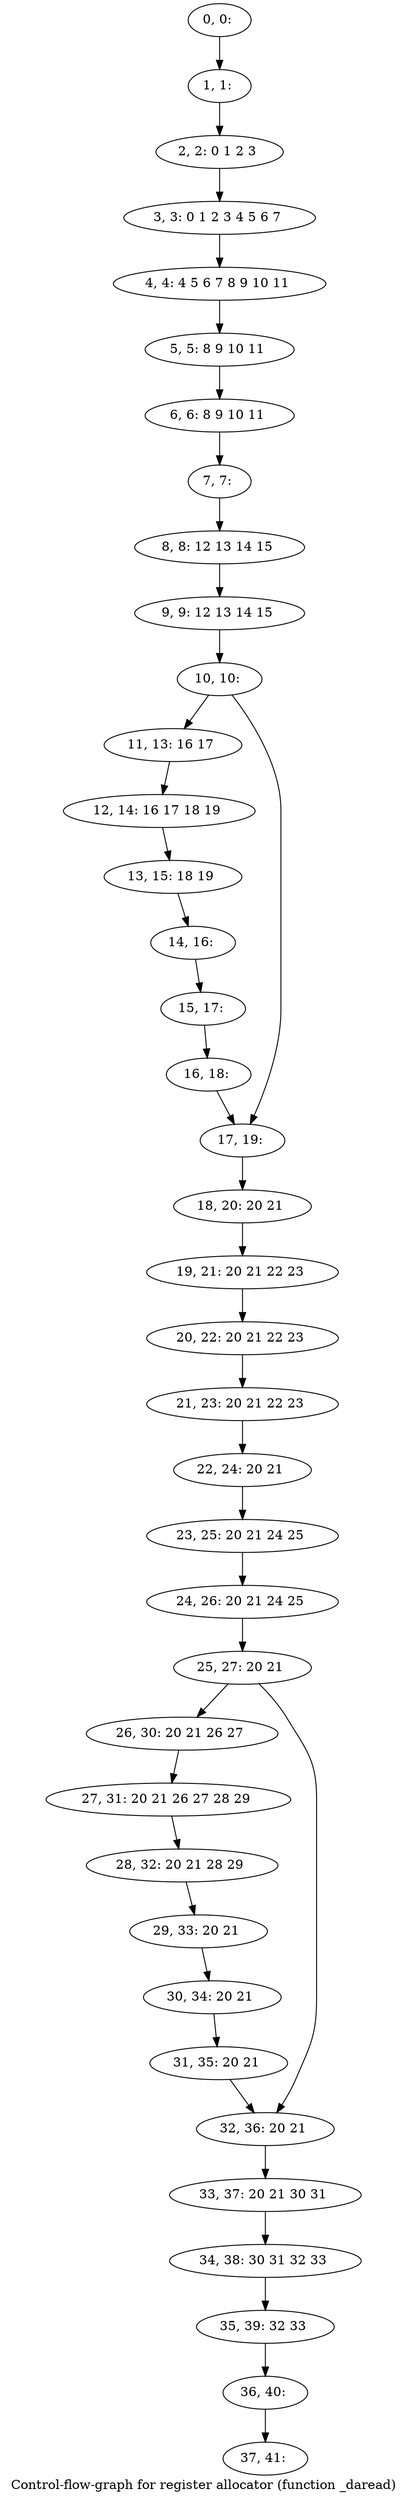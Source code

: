 digraph G {
graph [label="Control-flow-graph for register allocator (function _daread)"]
0[label="0, 0: "];
1[label="1, 1: "];
2[label="2, 2: 0 1 2 3 "];
3[label="3, 3: 0 1 2 3 4 5 6 7 "];
4[label="4, 4: 4 5 6 7 8 9 10 11 "];
5[label="5, 5: 8 9 10 11 "];
6[label="6, 6: 8 9 10 11 "];
7[label="7, 7: "];
8[label="8, 8: 12 13 14 15 "];
9[label="9, 9: 12 13 14 15 "];
10[label="10, 10: "];
11[label="11, 13: 16 17 "];
12[label="12, 14: 16 17 18 19 "];
13[label="13, 15: 18 19 "];
14[label="14, 16: "];
15[label="15, 17: "];
16[label="16, 18: "];
17[label="17, 19: "];
18[label="18, 20: 20 21 "];
19[label="19, 21: 20 21 22 23 "];
20[label="20, 22: 20 21 22 23 "];
21[label="21, 23: 20 21 22 23 "];
22[label="22, 24: 20 21 "];
23[label="23, 25: 20 21 24 25 "];
24[label="24, 26: 20 21 24 25 "];
25[label="25, 27: 20 21 "];
26[label="26, 30: 20 21 26 27 "];
27[label="27, 31: 20 21 26 27 28 29 "];
28[label="28, 32: 20 21 28 29 "];
29[label="29, 33: 20 21 "];
30[label="30, 34: 20 21 "];
31[label="31, 35: 20 21 "];
32[label="32, 36: 20 21 "];
33[label="33, 37: 20 21 30 31 "];
34[label="34, 38: 30 31 32 33 "];
35[label="35, 39: 32 33 "];
36[label="36, 40: "];
37[label="37, 41: "];
0->1 ;
1->2 ;
2->3 ;
3->4 ;
4->5 ;
5->6 ;
6->7 ;
7->8 ;
8->9 ;
9->10 ;
10->11 ;
10->17 ;
11->12 ;
12->13 ;
13->14 ;
14->15 ;
15->16 ;
16->17 ;
17->18 ;
18->19 ;
19->20 ;
20->21 ;
21->22 ;
22->23 ;
23->24 ;
24->25 ;
25->26 ;
25->32 ;
26->27 ;
27->28 ;
28->29 ;
29->30 ;
30->31 ;
31->32 ;
32->33 ;
33->34 ;
34->35 ;
35->36 ;
36->37 ;
}
